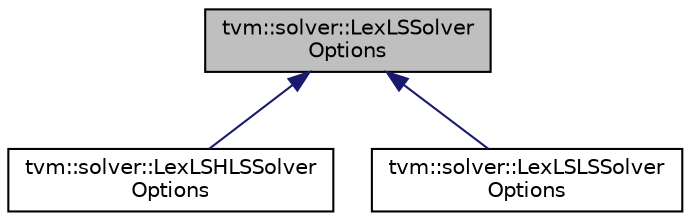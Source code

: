 digraph "tvm::solver::LexLSSolverOptions"
{
 // LATEX_PDF_SIZE
  edge [fontname="Helvetica",fontsize="10",labelfontname="Helvetica",labelfontsize="10"];
  node [fontname="Helvetica",fontsize="10",shape=record];
  Node1 [label="tvm::solver::LexLSSolver\lOptions",height=0.2,width=0.4,color="black", fillcolor="grey75", style="filled", fontcolor="black",tooltip=" "];
  Node1 -> Node2 [dir="back",color="midnightblue",fontsize="10",style="solid",fontname="Helvetica"];
  Node2 [label="tvm::solver::LexLSHLSSolver\lOptions",height=0.2,width=0.4,color="black", fillcolor="white", style="filled",URL="$classtvm_1_1solver_1_1LexLSHLSSolverOptions.html",tooltip=" "];
  Node1 -> Node3 [dir="back",color="midnightblue",fontsize="10",style="solid",fontname="Helvetica"];
  Node3 [label="tvm::solver::LexLSLSSolver\lOptions",height=0.2,width=0.4,color="black", fillcolor="white", style="filled",URL="$classtvm_1_1solver_1_1LexLSLSSolverOptions.html",tooltip=" "];
}

